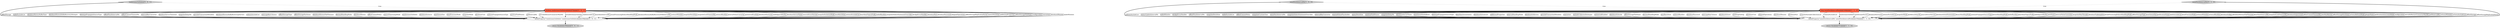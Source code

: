 digraph {
8 [style = filled, label = "tombstonesOnDelete['0', '0', '1']", fillcolor = lightgray, shape = diamond image = "AAA0AAABBB3BBB"];
3 [style = filled, label = "xminFetchIntervalMs['1', '0', '0']", fillcolor = lightgray, shape = diamond image = "AAA0AAABBB1BBB"];
2 [style = filled, label = "return this@@@351@@@['1', '1', '0']", fillcolor = lightgray, shape = ellipse image = "AAA0AAABBB1BBB"];
6 [style = filled, label = "return this@@@259@@@['0', '0', '1']", fillcolor = lightgray, shape = ellipse image = "AAA0AAABBB3BBB"];
7 [style = filled, label = "doSetProperty(\"tombstonesOnDelete\",tombstonesOnDelete)@@@258@@@['0', '0', '1']", fillcolor = white, shape = ellipse image = "AAA0AAABBB3BBB"];
1 [style = filled, label = "doSetProperty(\"xminFetchIntervalMs\",xminFetchIntervalMs)@@@350@@@['1', '1', '0']", fillcolor = white, shape = ellipse image = "AAA0AAABBB1BBB"];
4 [style = filled, label = "xminFetchIntervalMs['0', '1', '0']", fillcolor = lightgray, shape = diamond image = "AAA0AAABBB2BBB"];
5 [style = filled, label = "boolean tombstonesOnDelete@@@257@@@['0', '0', '1']", fillcolor = tomato, shape = box image = "AAA0AAABBB3BBB"];
0 [style = filled, label = "long xminFetchIntervalMs@@@349@@@['1', '1', '0']", fillcolor = tomato, shape = box image = "AAA0AAABBB1BBB"];
5->7 [style = solid, label="offsetStorage"];
5->7 [style = solid, label="tableExcludeList"];
5->7 [style = solid, label="databaseHistoryKafkaTopic"];
0->1 [style = solid, label="columnIncludeList"];
0->1 [style = solid, label="statusUpdateIntervalMs"];
5->7 [style = solid, label="databaseHistoryKafkaRecoveryAttempts"];
0->1 [style = solid, label="tableWhitelist"];
5->7 [style = solid, label="datatypePropagateSourceType"];
0->1 [style = solid, label="bridgeErrorHandler"];
0->1 [style = solid, label="offsetFlushIntervalMs"];
0->1 [style = solid, label="snapshotFetchSize"];
0->1 [style = solid, label="tableExcludeList"];
5->7 [style = solid, label="offsetFlushIntervalMs"];
7->6 [style = bold, label=""];
0->1 [style = solid, label="offsetCommitPolicy"];
5->7 [style = solid, label="offsetCommitTimeoutMs"];
4->0 [style = dotted, label="true"];
3->1 [style = bold, label=""];
0->1 [style = solid, label="snapshotCustomClass"];
0->1 [style = solid, label="xminFetchIntervalMs"];
0->1 [style = solid, label="snapshotSelectStatementOverrides"];
5->7 [style = solid, label="internalKeyConverter"];
8->5 [style = dotted, label="true"];
5->7 [style = solid, label="databaseServerTimezone"];
0->1 [style = solid, label="internalKeyConverter"];
5->7 [style = solid, label="snapshotDelayMs"];
0->1 [style = solid, label="toastedValuePlaceholder"];
0->1 [style = solid, label="queryFetchSize"];
0->1 [style = solid, label="sanitizeFieldNames"];
5->7 [style = solid, label="provideTransactionMetadata"];
1->2 [style = bold, label=""];
5->7 [style = solid, label="databaseHistoryKafkaBootstrapServers"];
5->7 [style = solid, label="columnIncludeList"];
0->1 [style = solid, label="snapshotDelayMs"];
0->1 [style = solid, label="databaseServerName"];
5->7 [style = solid, label="messageKeyColumns"];
0->1 [style = solid, label="maxQueueSizeInBytes"];
0->1 [style = solid, label="datatypePropagateSourceType"];
5->7 [style = solid, label="offsetStorageTopic"];
5->7 [style = solid, label="offsetStoragePartitions"];
0->1 [style = solid, label="heartbeatActionQuery"];
5->7 [style = solid, label="databaseHistoryFileFilename"];
0->1 [style = solid, label="databaseSslrootcert"];
0->1 [style = solid, label="additionalProperties"];
0->1 [style = solid, label="intervalHandlingMode"];
0->1 [style = solid, label="databaseSslfactory"];
0->1 [style = solid, label="provideTransactionMetadata"];
0->1 [style = solid, label="converters"];
5->7 [style = solid, label="decimalHandlingMode"];
5->7 [style = solid, label="databaseHistory"];
0->1 [style = solid, label="includeUnknownDatatypes"];
0->1 [style = solid, label="autowiredEnabled"];
0->1 [style = solid, label="databaseSslmode"];
0->1 [style = solid, label="offsetStorageFileName"];
0->1 [style = solid, label="decimalHandlingMode"];
5->7 [style = solid, label="offsetCommitPolicy"];
0->1 [style = solid, label="maxBatchSize"];
5->7 [style = solid, label="sourceTimestampMode"];
4->1 [style = bold, label=""];
0->1 [style = solid, label="columnBlacklist"];
5->7 [style = solid, label="tombstonesOnDelete"];
5->7 [style = solid, label="databaseInstance"];
5->7 [style = solid, label="maxQueueSize"];
0->1 [style = solid, label="databasePassword"];
0->1 [style = solid, label="messageKeyColumns"];
5->7 [style = solid, label="timePrecisionMode"];
0->1 [style = solid, label="databaseSslcert"];
5->7 [style = solid, label="snapshotMode"];
5->7 [style = solid, label="databaseUser"];
0->1 [style = solid, label="slotDropOnStop"];
5->7 [style = solid, label="columnPropagateSourceType"];
5->7 [style = solid, label="sanitizeFieldNames"];
5->7 [style = solid, label="pollIntervalMs"];
0->1 [style = solid, label="databaseUser"];
0->1 [style = solid, label="skippedOperations"];
0->1 [style = solid, label="databaseDbname"];
5->7 [style = solid, label="retriableRestartConnectorWaitMs"];
0->1 [style = solid, label="databasePort"];
0->1 [style = solid, label="snapshotIncludeCollectionList"];
0->1 [style = solid, label="schemaExcludeList"];
0->1 [style = solid, label="tombstonesOnDelete"];
0->1 [style = solid, label="slotStreamParams"];
0->1 [style = solid, label="databaseHostname"];
5->7 [style = solid, label="includeSchemaChanges"];
5->7 [style = solid, label="tableIncludeList"];
0->1 [style = solid, label="columnExcludeList"];
5->7 [style = solid, label="heartbeatIntervalMs"];
5->7 [style = solid, label="eventProcessingFailureHandlingMode"];
0->1 [style = solid, label="snapshotMode"];
0->1 [style = solid, label="slotRetryDelayMs"];
5->7 [style = solid, label="databaseHistoryKafkaRecoveryPollIntervalMs"];
0->1 [style = solid, label="sourceStructVersion"];
5->7 [style = solid, label="columnWhitelist"];
5->7 [style = solid, label="snapshotFetchSize"];
5->7 [style = solid, label="snapshotLockTimeoutMs"];
0->1 [style = solid, label="databaseInitialStatements"];
0->1 [style = solid, label="binaryHandlingMode"];
5->7 [style = solid, label="columnBlacklist"];
0->1 [style = solid, label="columnPropagateSourceType"];
5->7 [style = solid, label="internalValueConverter"];
0->1 [style = solid, label="hstoreHandlingMode"];
0->1 [style = solid, label="tableBlacklist"];
0->1 [style = solid, label="heartbeatTopicsPrefix"];
0->1 [style = solid, label="tableIgnoreBuiltin"];
0->1 [style = solid, label="slotName"];
0->1 [style = solid, label="internalValueConverter"];
0->1 [style = solid, label="snapshotMaxThreads"];
0->1 [style = solid, label="databaseTcpkeepalive"];
5->7 [style = solid, label="autowiredEnabled"];
8->7 [style = bold, label=""];
5->7 [style = solid, label="databaseHostname"];
5->7 [style = solid, label="tableIgnoreBuiltin"];
5->7 [style = solid, label="databaseServerName"];
0->1 [style = solid, label="eventProcessingFailureHandlingMode"];
0->1 [style = solid, label="offsetStorageTopic"];
5->7 [style = solid, label="sourceStructVersion"];
0->1 [style = solid, label="maxQueueSize"];
0->1 [style = solid, label="publicationName"];
5->7 [style = solid, label="snapshotIsolationMode"];
5->7 [style = solid, label="maxBatchSize"];
0->1 [style = solid, label="tableIncludeList"];
5->7 [style = solid, label="columnExcludeList"];
0->1 [style = solid, label="timePrecisionMode"];
0->1 [style = solid, label="schemaWhitelist"];
5->7 [style = solid, label="heartbeatTopicsPrefix"];
5->7 [style = solid, label="tableBlacklist"];
0->1 [style = solid, label="schemaBlacklist"];
0->1 [style = solid, label="databaseSslkey"];
0->1 [style = solid, label="databaseHistoryFileFilename"];
0->1 [style = solid, label="heartbeatIntervalMs"];
5->7 [style = solid, label="snapshotSelectStatementOverrides"];
5->7 [style = solid, label="bridgeErrorHandler"];
0->1 [style = solid, label="snapshotLockTimeoutMs"];
5->7 [style = solid, label="databasePort"];
0->1 [style = solid, label="databaseSslpassword"];
0->1 [style = solid, label="offsetCommitTimeoutMs"];
0->1 [style = solid, label="slotMaxRetries"];
5->7 [style = solid, label="databasePassword"];
0->1 [style = solid, label="offsetStoragePartitions"];
5->7 [style = solid, label="skippedOperations"];
3->0 [style = dotted, label="true"];
5->7 [style = solid, label="offsetStorageReplicationFactor"];
5->7 [style = solid, label="queryFetchSize"];
5->7 [style = solid, label="additionalProperties"];
5->7 [style = solid, label="offsetStorageFileName"];
0->1 [style = solid, label="schemaRefreshMode"];
0->1 [style = solid, label="pluginName"];
0->1 [style = solid, label="publicationAutocreateMode"];
0->1 [style = solid, label="configuration"];
5->7 [style = solid, label="configuration"];
0->1 [style = solid, label="retriableRestartConnectorWaitMs"];
0->1 [style = solid, label="pollIntervalMs"];
5->7 [style = solid, label="converters"];
0->1 [style = solid, label="columnWhitelist"];
5->7 [style = solid, label="databaseDbname"];
0->1 [style = solid, label="schemaIncludeList"];
0->1 [style = solid, label="offsetStorage"];
5->7 [style = solid, label="tableWhitelist"];
0->1 [style = solid, label="offsetStorageReplicationFactor"];
}
